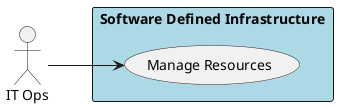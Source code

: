 @startuml

left to right direction
Actor "IT Ops" as ITOps


rectangle "Software Defined Infrastructure" #lightblue {
usecase "Manage Resources" as ManageResources
    ITOps --> ManageResources
    }

@enduml

